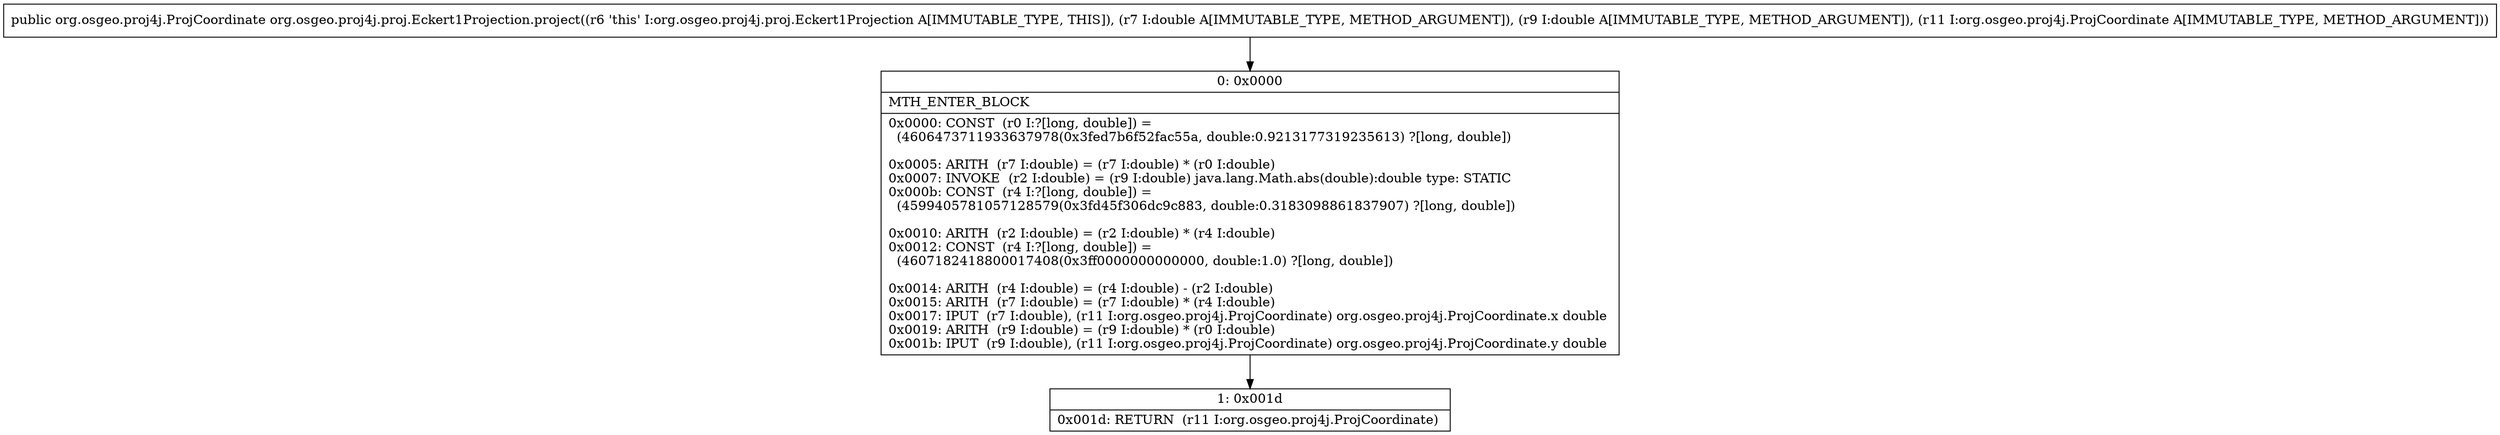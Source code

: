 digraph "CFG fororg.osgeo.proj4j.proj.Eckert1Projection.project(DDLorg\/osgeo\/proj4j\/ProjCoordinate;)Lorg\/osgeo\/proj4j\/ProjCoordinate;" {
Node_0 [shape=record,label="{0\:\ 0x0000|MTH_ENTER_BLOCK\l|0x0000: CONST  (r0 I:?[long, double]) = \l  (4606473711933637978(0x3fed7b6f52fac55a, double:0.9213177319235613) ?[long, double])\l \l0x0005: ARITH  (r7 I:double) = (r7 I:double) * (r0 I:double) \l0x0007: INVOKE  (r2 I:double) = (r9 I:double) java.lang.Math.abs(double):double type: STATIC \l0x000b: CONST  (r4 I:?[long, double]) = \l  (4599405781057128579(0x3fd45f306dc9c883, double:0.3183098861837907) ?[long, double])\l \l0x0010: ARITH  (r2 I:double) = (r2 I:double) * (r4 I:double) \l0x0012: CONST  (r4 I:?[long, double]) = \l  (4607182418800017408(0x3ff0000000000000, double:1.0) ?[long, double])\l \l0x0014: ARITH  (r4 I:double) = (r4 I:double) \- (r2 I:double) \l0x0015: ARITH  (r7 I:double) = (r7 I:double) * (r4 I:double) \l0x0017: IPUT  (r7 I:double), (r11 I:org.osgeo.proj4j.ProjCoordinate) org.osgeo.proj4j.ProjCoordinate.x double \l0x0019: ARITH  (r9 I:double) = (r9 I:double) * (r0 I:double) \l0x001b: IPUT  (r9 I:double), (r11 I:org.osgeo.proj4j.ProjCoordinate) org.osgeo.proj4j.ProjCoordinate.y double \l}"];
Node_1 [shape=record,label="{1\:\ 0x001d|0x001d: RETURN  (r11 I:org.osgeo.proj4j.ProjCoordinate) \l}"];
MethodNode[shape=record,label="{public org.osgeo.proj4j.ProjCoordinate org.osgeo.proj4j.proj.Eckert1Projection.project((r6 'this' I:org.osgeo.proj4j.proj.Eckert1Projection A[IMMUTABLE_TYPE, THIS]), (r7 I:double A[IMMUTABLE_TYPE, METHOD_ARGUMENT]), (r9 I:double A[IMMUTABLE_TYPE, METHOD_ARGUMENT]), (r11 I:org.osgeo.proj4j.ProjCoordinate A[IMMUTABLE_TYPE, METHOD_ARGUMENT])) }"];
MethodNode -> Node_0;
Node_0 -> Node_1;
}

